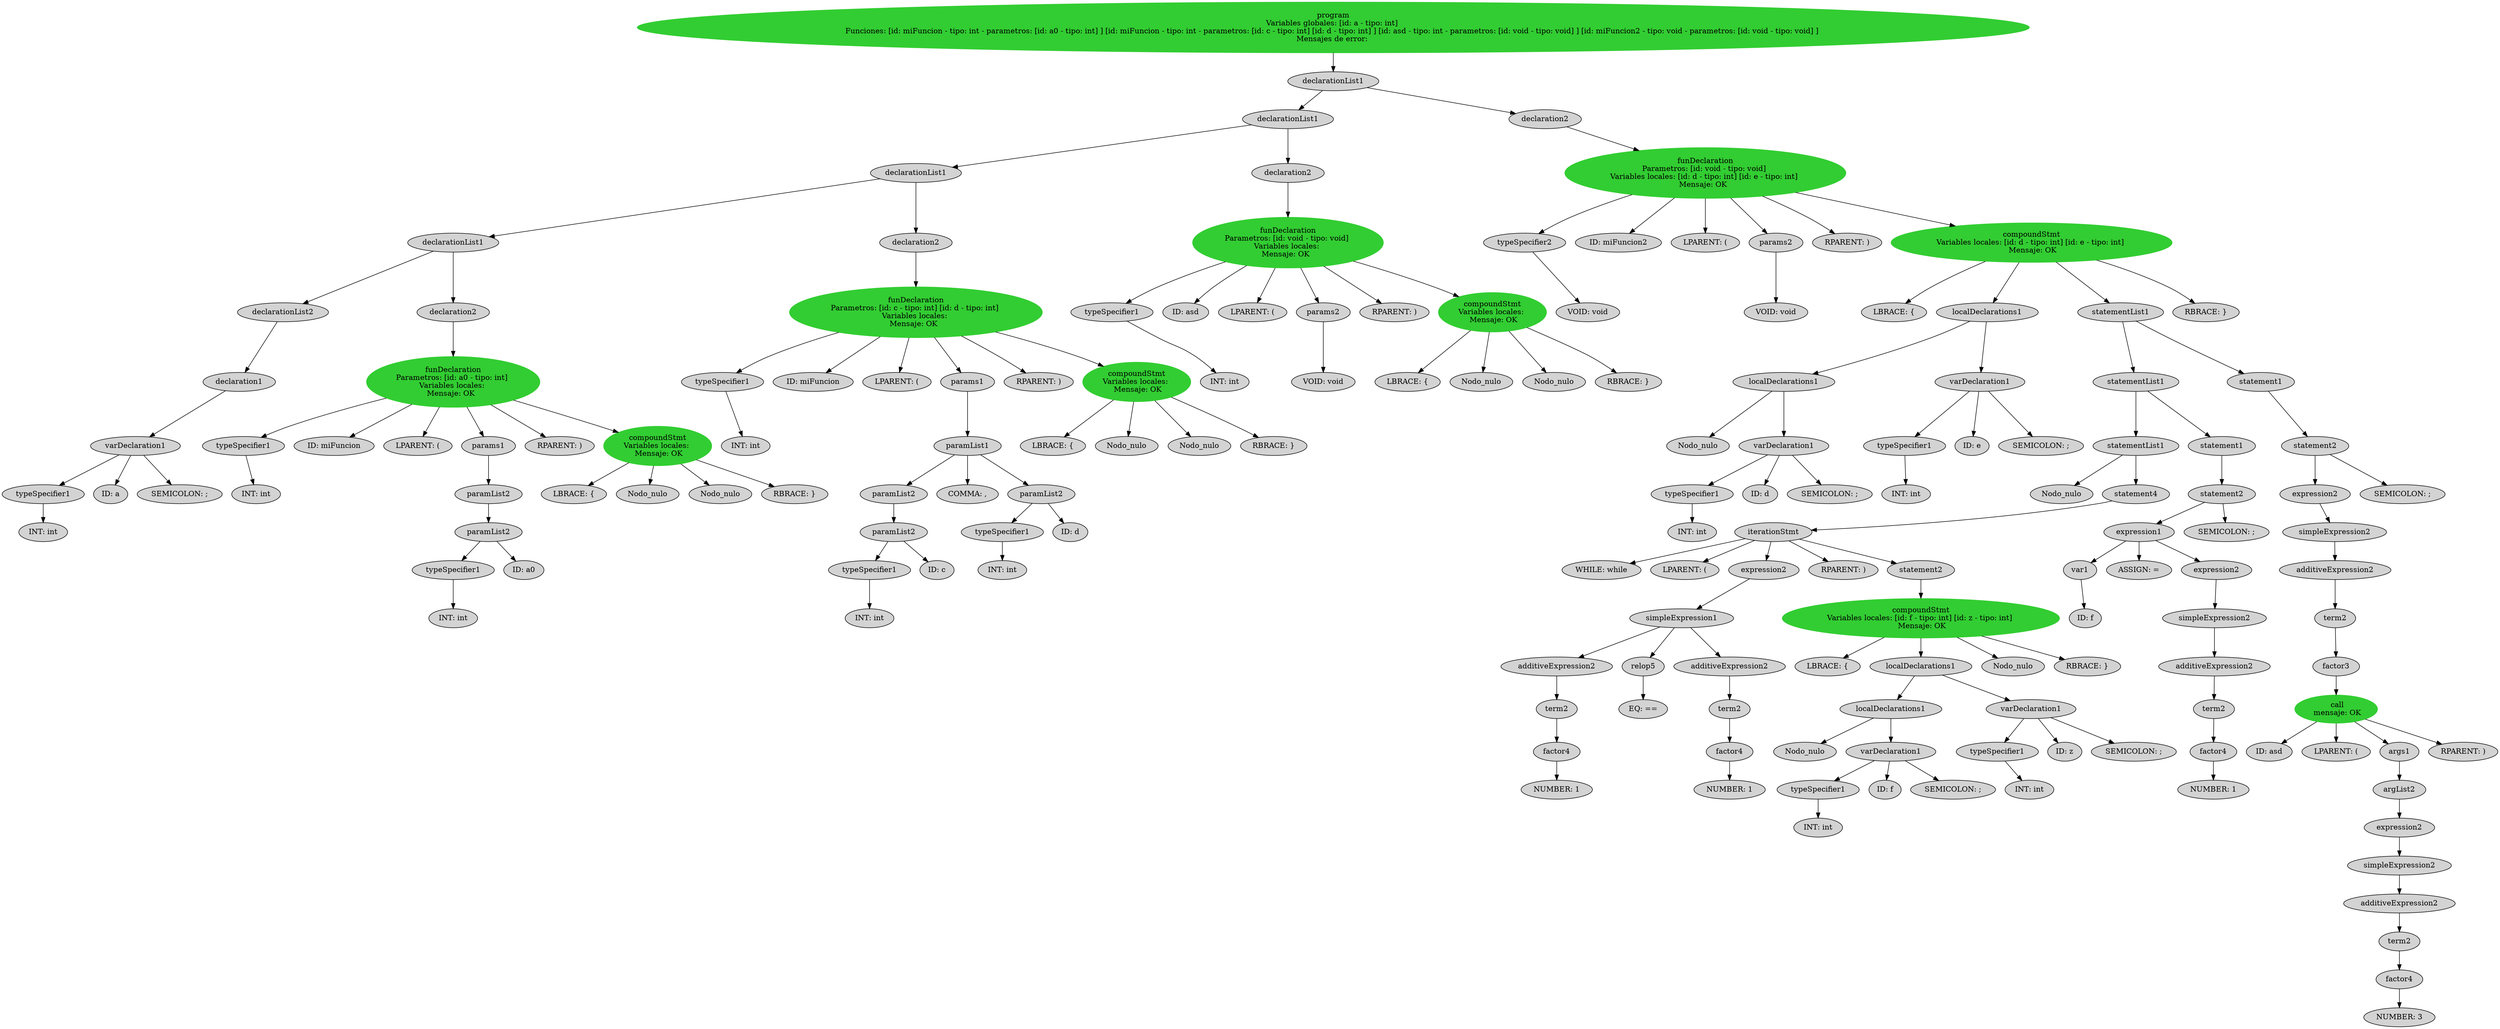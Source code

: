 digraph G {
	ratio = fill; 
 node [style=filled];
10[label= "INT: int"]
	9[label = typeSpecifier1]
	9->10
	11[label=  "ID: a"]
	12[label= "SEMICOLON: ;"]
	8[label = varDeclaration1]
	8->9
	8->11
	8->12
	7[label = declaration1]
	7->8
	6[label = declarationList2]
	6->7
	16[label= "INT: int"]
	15[label = typeSpecifier1]
	15->16
	17[label=  "ID: miFuncion"]
	18[label= "LPARENT: ("]
	23[label= "INT: int"]
	22[label = typeSpecifier1]
	22->23
	24[label=  "ID: a0"]
	21[label = paramList2]
	21->22
	21->24
	20[label = paramList2]
	20->21
	19[label = params1]
	19->20
	25[label= "RPARENT: )"]
	27[label= "LBRACE: {"]
	28[label= Nodo_nulo]
	29[label= Nodo_nulo]
	30[label= "RBRACE: }"]
	26[label = "compoundStmt\nVariables locales: \n Mensaje: OK"][color="limegreen"];
	26->27
	26->28
	26->29
	26->30
	14[label = "funDeclaration\nParametros: [id: a0 - tipo: int] \nVariables locales: \nMensaje: OK  "][color="limegreen"];
	14->15
	14->17
	14->18
	14->19
	14->25
	14->26
	13[label = declaration2]
	13->14
	5[label = declarationList1]
	5->6
	5->13
	34[label= "INT: int"]
	33[label = typeSpecifier1]
	33->34
	35[label=  "ID: miFuncion"]
	36[label= "LPARENT: ("]
	42[label= "INT: int"]
	41[label = typeSpecifier1]
	41->42
	43[label=  "ID: c"]
	40[label = paramList2]
	40->41
	40->43
	39[label = paramList2]
	39->40
	44[label= "COMMA: ,"]
	47[label= "INT: int"]
	46[label = typeSpecifier1]
	46->47
	48[label=  "ID: d"]
	45[label = paramList2]
	45->46
	45->48
	38[label = paramList1]
	38->39
	38->44
	38->45
	37[label = params1]
	37->38
	49[label= "RPARENT: )"]
	51[label= "LBRACE: {"]
	52[label= Nodo_nulo]
	53[label= Nodo_nulo]
	54[label= "RBRACE: }"]
	50[label = "compoundStmt\nVariables locales: \n Mensaje: OK"][color="limegreen"];
	50->51
	50->52
	50->53
	50->54
	32[label = "funDeclaration\nParametros: [id: c - tipo: int] [id: d - tipo: int] \nVariables locales: \nMensaje: OK  "][color="limegreen"];
	32->33
	32->35
	32->36
	32->37
	32->49
	32->50
	31[label = declaration2]
	31->32
	4[label = declarationList1]
	4->5
	4->31
	58[label= "INT: int"]
	57[label = typeSpecifier1]
	57->58
	59[label=  "ID: asd"]
	60[label= "LPARENT: ("]
	62[label= "VOID: void"]
	61[label = params2]
	61->62
	63[label= "RPARENT: )"]
	65[label= "LBRACE: {"]
	66[label= Nodo_nulo]
	67[label= Nodo_nulo]
	68[label= "RBRACE: }"]
	64[label = "compoundStmt\nVariables locales: \n Mensaje: OK"][color="limegreen"];
	64->65
	64->66
	64->67
	64->68
	56[label = "funDeclaration\nParametros: [id: void - tipo: void] \nVariables locales: \nMensaje: OK  "][color="limegreen"];
	56->57
	56->59
	56->60
	56->61
	56->63
	56->64
	55[label = declaration2]
	55->56
	3[label = declarationList1]
	3->4
	3->55
	72[label= "VOID: void"]
	71[label = typeSpecifier2]
	71->72
	73[label=  "ID: miFuncion2"]
	74[label= "LPARENT: ("]
	76[label= "VOID: void"]
	75[label = params2]
	75->76
	77[label= "RPARENT: )"]
	79[label= "LBRACE: {"]
	82[label= Nodo_nulo]
	85[label= "INT: int"]
	84[label = typeSpecifier1]
	84->85
	86[label=  "ID: d"]
	87[label= "SEMICOLON: ;"]
	83[label = varDeclaration1]
	83->84
	83->86
	83->87
	81[label = localDeclarations1]
	81->82
	81->83
	90[label= "INT: int"]
	89[label = typeSpecifier1]
	89->90
	91[label=  "ID: e"]
	92[label= "SEMICOLON: ;"]
	88[label = varDeclaration1]
	88->89
	88->91
	88->92
	80[label = localDeclarations1]
	80->81
	80->88
	96[label= Nodo_nulo]
	99[label= "WHILE: while"]
	100[label= "LPARENT: ("]
	106[label= "NUMBER: 1"]
	105[label = factor4]
	105->106
	104[label = term2]
	104->105
	103[label = additiveExpression2]
	103->104
	108[label= "EQ: =="]
	107[label = relop5]
	107->108
	112[label= "NUMBER: 1"]
	111[label = factor4]
	111->112
	110[label = term2]
	110->111
	109[label = additiveExpression2]
	109->110
	102[label = simpleExpression1]
	102->103
	102->107
	102->109
	101[label = expression2]
	101->102
	113[label= "RPARENT: )"]
	116[label= "LBRACE: {"]
	119[label= Nodo_nulo]
	122[label= "INT: int"]
	121[label = typeSpecifier1]
	121->122
	123[label=  "ID: f"]
	124[label= "SEMICOLON: ;"]
	120[label = varDeclaration1]
	120->121
	120->123
	120->124
	118[label = localDeclarations1]
	118->119
	118->120
	127[label= "INT: int"]
	126[label = typeSpecifier1]
	126->127
	128[label=  "ID: z"]
	129[label= "SEMICOLON: ;"]
	125[label = varDeclaration1]
	125->126
	125->128
	125->129
	117[label = localDeclarations1]
	117->118
	117->125
	130[label= Nodo_nulo]
	131[label= "RBRACE: }"]
	115[label = "compoundStmt\nVariables locales: [id: f - tipo: int] [id: z - tipo: int] \n Mensaje: OK"][color="limegreen"];
	115->116
	115->117
	115->130
	115->131
	114[label = statement2]
	114->115
	98[label = iterationStmt]
	98->99
	98->100
	98->101
	98->113
	98->114
	97[label = statement4]
	97->98
	95[label = statementList1]
	95->96
	95->97
	136[label=  "ID: f"]
	135[label = var1]
	135->136
	137[label= "ASSIGN: ="]
	143[label= "NUMBER: 1"]
	142[label = factor4]
	142->143
	141[label = term2]
	141->142
	140[label = additiveExpression2]
	140->141
	139[label = simpleExpression2]
	139->140
	138[label = expression2]
	138->139
	134[label = expression1]
	134->135
	134->137
	134->138
	144[label= "SEMICOLON: ;"]
	133[label = statement2]
	133->134
	133->144
	132[label = statement1]
	132->133
	94[label = statementList1]
	94->95
	94->132
	153[label=  "ID: asd"]
	154[label= "LPARENT: ("]
	162[label= "NUMBER: 3"]
	161[label = factor4]
	161->162
	160[label = term2]
	160->161
	159[label = additiveExpression2]
	159->160
	158[label = simpleExpression2]
	158->159
	157[label = expression2]
	157->158
	156[label = argList2]
	156->157
	155[label = args1]
	155->156
	163[label= "RPARENT: )"]
	152[label =" call\n mensaje: OK"][color="limegreen"];
	
	152->153
	152->154
	152->155
	152->163
	151[label = factor3]
	151->152
	150[label = term2]
	150->151
	149[label = additiveExpression2]
	149->150
	148[label = simpleExpression2]
	148->149
	147[label = expression2]
	147->148
	164[label= "SEMICOLON: ;"]
	146[label = statement2]
	146->147
	146->164
	145[label = statement1]
	145->146
	93[label = statementList1]
	93->94
	93->145
	165[label= "RBRACE: }"]
	78[label = "compoundStmt\nVariables locales: [id: d - tipo: int] [id: e - tipo: int] \n Mensaje: OK"][color="limegreen"];
	78->79
	78->80
	78->93
	78->165
	70[label = "funDeclaration\nParametros: [id: void - tipo: void] \nVariables locales: [id: d - tipo: int] [id: e - tipo: int] \nMensaje: OK  "][color="limegreen"];
	70->71
	70->73
	70->74
	70->75
	70->77
	70->78
	69[label = declaration2]
	69->70
	2[label = declarationList1]
	2->3
	2->69
	1[label = "program\nVariables globales: [id: a - tipo: int] \nFunciones: [id: miFuncion - tipo: int - parametros: [id: a0 - tipo: int] ] [id: miFuncion - tipo: int - parametros: [id: c - tipo: int] [id: d - tipo: int] ] [id: asd - tipo: int - parametros: [id: void - tipo: void] ] [id: miFuncion2 - tipo: void - parametros: [id: void - tipo: void] ] \nMensajes de error: \n"][color="limegreen"];
	1->2
	}